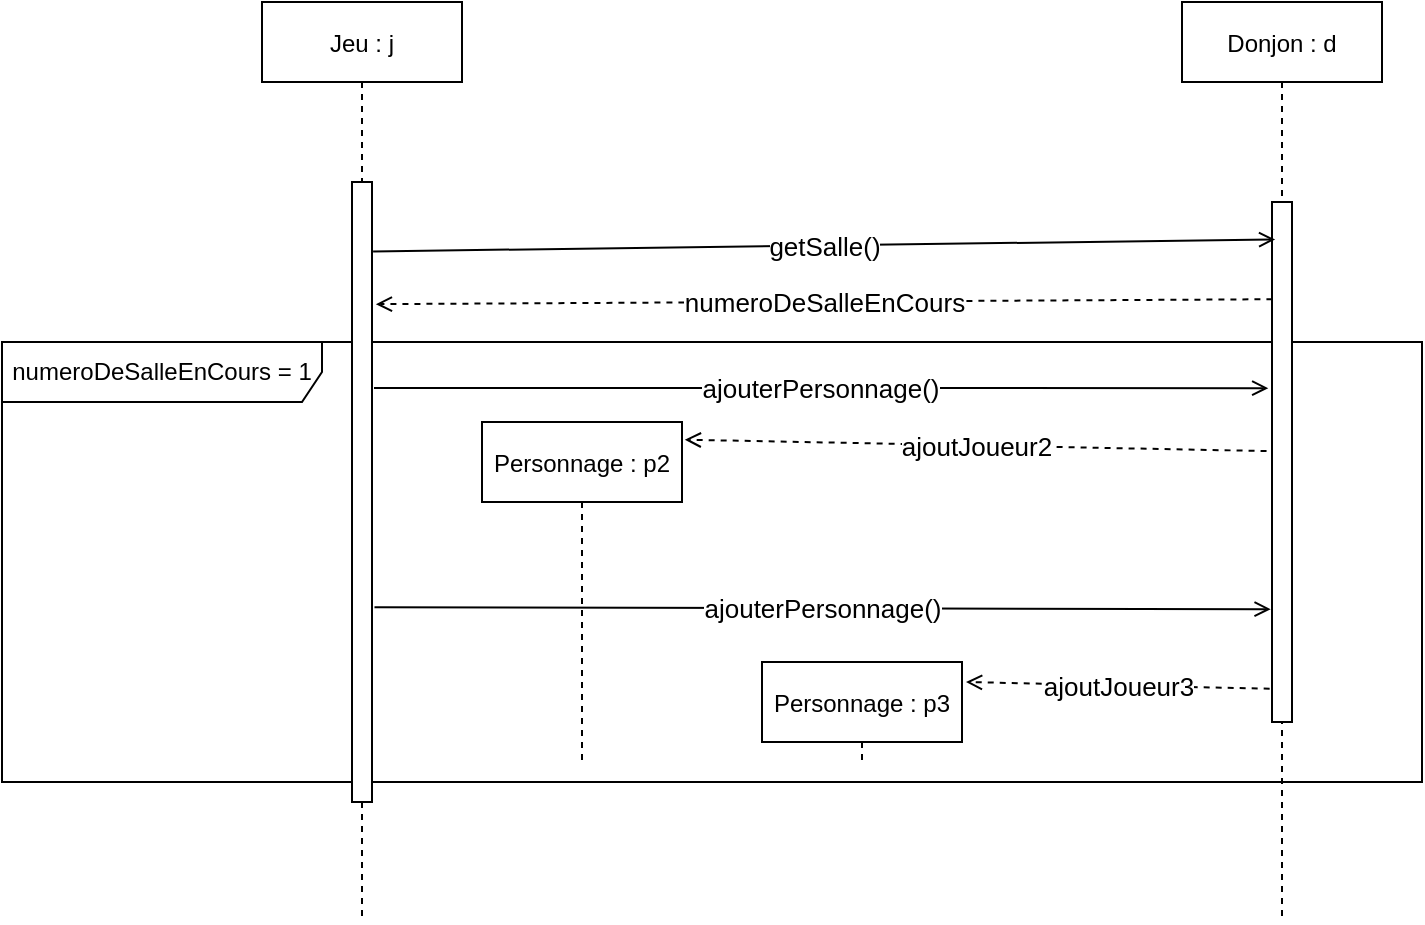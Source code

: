 <mxfile version="13.7.9" type="device"><diagram id="kgpKYQtTHZ0yAKxKKP6v" name="Page-1"><mxGraphModel dx="1831" dy="567" grid="1" gridSize="10" guides="1" tooltips="1" connect="1" arrows="1" fold="1" page="1" pageScale="1" pageWidth="850" pageHeight="1100" math="0" shadow="0"><root><mxCell id="0"/><mxCell id="1" parent="0"/><mxCell id="1RtJWEmJTVEV3Zrw0koI-26" value="numeroDeSalleEnCours = 1" style="shape=umlFrame;whiteSpace=wrap;html=1;width=160;height=30;" vertex="1" parent="1"><mxGeometry x="-220" y="250" width="710" height="220" as="geometry"/></mxCell><mxCell id="1RtJWEmJTVEV3Zrw0koI-16" value="Personnage : p2" style="shape=umlLifeline;perimeter=lifelinePerimeter;container=1;collapsible=0;recursiveResize=0;rounded=0;shadow=0;strokeWidth=1;" vertex="1" parent="1"><mxGeometry x="20" y="290" width="100" height="170" as="geometry"/></mxCell><mxCell id="1RtJWEmJTVEV3Zrw0koI-18" value="Personnage : p3" style="shape=umlLifeline;perimeter=lifelinePerimeter;container=1;collapsible=0;recursiveResize=0;rounded=0;shadow=0;strokeWidth=1;" vertex="1" parent="1"><mxGeometry x="160" y="410" width="100" height="50" as="geometry"/></mxCell><mxCell id="3nuBFxr9cyL0pnOWT2aG-1" value="Jeu : j" style="shape=umlLifeline;perimeter=lifelinePerimeter;container=1;collapsible=0;recursiveResize=0;rounded=0;shadow=0;strokeWidth=1;" parent="1" vertex="1"><mxGeometry x="-90" y="80" width="100" height="460" as="geometry"/></mxCell><mxCell id="3nuBFxr9cyL0pnOWT2aG-2" value="" style="points=[];perimeter=orthogonalPerimeter;rounded=0;shadow=0;strokeWidth=1;" parent="3nuBFxr9cyL0pnOWT2aG-1" vertex="1"><mxGeometry x="45" y="90" width="10" height="310" as="geometry"/></mxCell><mxCell id="6KDkTT6nVMenY2HC1gy--1" value="Donjon : d" style="shape=umlLifeline;perimeter=lifelinePerimeter;container=1;collapsible=0;recursiveResize=0;rounded=0;shadow=0;strokeWidth=1;" parent="1" vertex="1"><mxGeometry x="370" y="80" width="100" height="460" as="geometry"/></mxCell><mxCell id="6KDkTT6nVMenY2HC1gy--2" value="" style="points=[];perimeter=orthogonalPerimeter;rounded=0;shadow=0;strokeWidth=1;" parent="6KDkTT6nVMenY2HC1gy--1" vertex="1"><mxGeometry x="45" y="100" width="10" height="260" as="geometry"/></mxCell><mxCell id="1RtJWEmJTVEV3Zrw0koI-14" value="&lt;font style=&quot;font-size: 13px&quot;&gt;ajouterPersonnage()&lt;/font&gt;" style="rounded=0;orthogonalLoop=1;jettySize=auto;html=1;endArrow=open;endFill=0;entryX=-0.186;entryY=0.358;entryDx=0;entryDy=0;entryPerimeter=0;" edge="1" parent="1" target="6KDkTT6nVMenY2HC1gy--2"><mxGeometry relative="1" as="geometry"><mxPoint x="-34" y="273" as="sourcePoint"/><mxPoint x="174" y="209.14" as="targetPoint"/></mxGeometry></mxCell><mxCell id="1RtJWEmJTVEV3Zrw0koI-15" value="&lt;font style=&quot;font-size: 13px&quot;&gt;ajouterPersonnage()&lt;/font&gt;" style="rounded=0;orthogonalLoop=1;jettySize=auto;html=1;endArrow=open;endFill=0;exitX=1.124;exitY=0.686;exitDx=0;exitDy=0;exitPerimeter=0;entryX=-0.066;entryY=0.783;entryDx=0;entryDy=0;entryPerimeter=0;" edge="1" parent="1" source="3nuBFxr9cyL0pnOWT2aG-2" target="6KDkTT6nVMenY2HC1gy--2"><mxGeometry relative="1" as="geometry"><mxPoint x="200" y="259" as="sourcePoint"/><mxPoint x="320" y="259" as="targetPoint"/></mxGeometry></mxCell><mxCell id="1RtJWEmJTVEV3Zrw0koI-20" value="&lt;font style=&quot;font-size: 13px&quot;&gt;ajoutJoueur2&lt;/font&gt;" style="rounded=0;orthogonalLoop=1;jettySize=auto;html=1;endArrow=open;endFill=0;exitX=-0.272;exitY=0.479;exitDx=0;exitDy=0;exitPerimeter=0;dashed=1;entryX=1.014;entryY=0.052;entryDx=0;entryDy=0;entryPerimeter=0;" edge="1" parent="1" source="6KDkTT6nVMenY2HC1gy--2" target="1RtJWEmJTVEV3Zrw0koI-16"><mxGeometry relative="1" as="geometry"><mxPoint x="-25.48" y="242.39" as="sourcePoint"/><mxPoint x="120" y="291" as="targetPoint"/></mxGeometry></mxCell><mxCell id="1RtJWEmJTVEV3Zrw0koI-21" value="&lt;font style=&quot;font-size: 13px&quot;&gt;ajoutJoueur3&lt;/font&gt;" style="rounded=0;orthogonalLoop=1;jettySize=auto;html=1;endArrow=open;endFill=0;exitX=-0.117;exitY=0.936;exitDx=0;exitDy=0;exitPerimeter=0;dashed=1;" edge="1" parent="1" source="6KDkTT6nVMenY2HC1gy--2"><mxGeometry relative="1" as="geometry"><mxPoint x="422.28" y="301.01" as="sourcePoint"/><mxPoint x="262" y="420" as="targetPoint"/></mxGeometry></mxCell><mxCell id="1RtJWEmJTVEV3Zrw0koI-23" value="&lt;font style=&quot;font-size: 13px&quot;&gt;getSalle()&lt;/font&gt;" style="rounded=0;orthogonalLoop=1;jettySize=auto;html=1;endArrow=open;endFill=0;exitX=1.055;exitY=0.112;exitDx=0;exitDy=0;exitPerimeter=0;entryX=0.159;entryY=0.072;entryDx=0;entryDy=0;entryPerimeter=0;" edge="1" parent="1" source="3nuBFxr9cyL0pnOWT2aG-2" target="6KDkTT6nVMenY2HC1gy--2"><mxGeometry relative="1" as="geometry"><mxPoint x="-23.76" y="243.7" as="sourcePoint"/><mxPoint x="425" y="243.7" as="targetPoint"/></mxGeometry></mxCell><mxCell id="1RtJWEmJTVEV3Zrw0koI-25" value="&lt;font style=&quot;font-size: 13px&quot;&gt;numeroDeSalleEnCours&lt;/font&gt;" style="rounded=0;orthogonalLoop=1;jettySize=auto;html=1;endArrow=open;endFill=0;exitX=0.021;exitY=0.187;exitDx=0;exitDy=0;exitPerimeter=0;dashed=1;entryX=1.193;entryY=0.197;entryDx=0;entryDy=0;entryPerimeter=0;" edge="1" parent="1" source="6KDkTT6nVMenY2HC1gy--2" target="3nuBFxr9cyL0pnOWT2aG-2"><mxGeometry relative="1" as="geometry"><mxPoint x="422.28" y="295.38" as="sourcePoint"/><mxPoint x="130" y="301" as="targetPoint"/></mxGeometry></mxCell></root></mxGraphModel></diagram></mxfile>